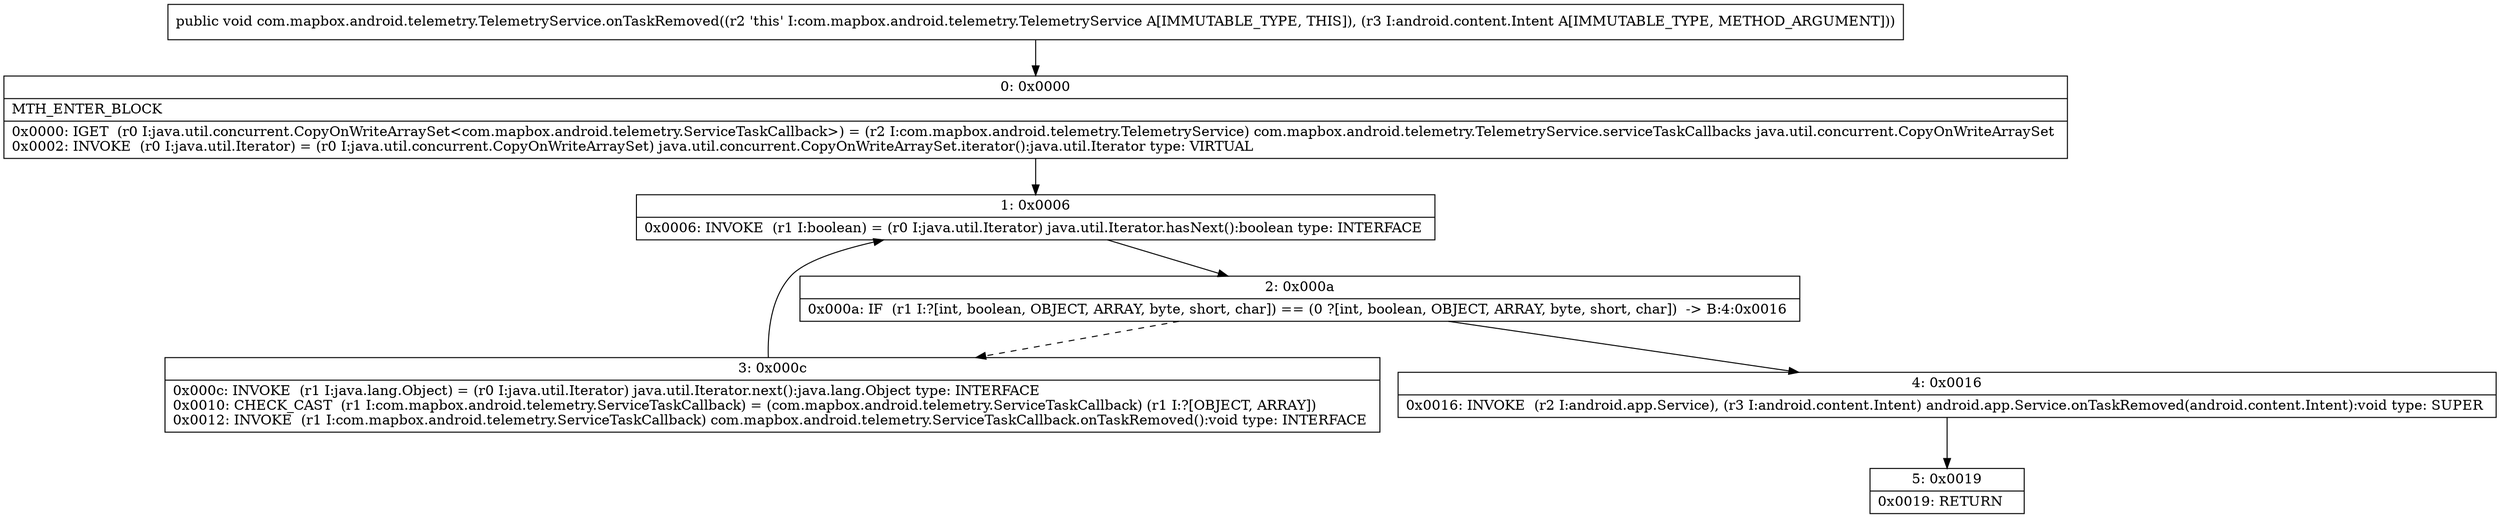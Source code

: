 digraph "CFG forcom.mapbox.android.telemetry.TelemetryService.onTaskRemoved(Landroid\/content\/Intent;)V" {
Node_0 [shape=record,label="{0\:\ 0x0000|MTH_ENTER_BLOCK\l|0x0000: IGET  (r0 I:java.util.concurrent.CopyOnWriteArraySet\<com.mapbox.android.telemetry.ServiceTaskCallback\>) = (r2 I:com.mapbox.android.telemetry.TelemetryService) com.mapbox.android.telemetry.TelemetryService.serviceTaskCallbacks java.util.concurrent.CopyOnWriteArraySet \l0x0002: INVOKE  (r0 I:java.util.Iterator) = (r0 I:java.util.concurrent.CopyOnWriteArraySet) java.util.concurrent.CopyOnWriteArraySet.iterator():java.util.Iterator type: VIRTUAL \l}"];
Node_1 [shape=record,label="{1\:\ 0x0006|0x0006: INVOKE  (r1 I:boolean) = (r0 I:java.util.Iterator) java.util.Iterator.hasNext():boolean type: INTERFACE \l}"];
Node_2 [shape=record,label="{2\:\ 0x000a|0x000a: IF  (r1 I:?[int, boolean, OBJECT, ARRAY, byte, short, char]) == (0 ?[int, boolean, OBJECT, ARRAY, byte, short, char])  \-\> B:4:0x0016 \l}"];
Node_3 [shape=record,label="{3\:\ 0x000c|0x000c: INVOKE  (r1 I:java.lang.Object) = (r0 I:java.util.Iterator) java.util.Iterator.next():java.lang.Object type: INTERFACE \l0x0010: CHECK_CAST  (r1 I:com.mapbox.android.telemetry.ServiceTaskCallback) = (com.mapbox.android.telemetry.ServiceTaskCallback) (r1 I:?[OBJECT, ARRAY]) \l0x0012: INVOKE  (r1 I:com.mapbox.android.telemetry.ServiceTaskCallback) com.mapbox.android.telemetry.ServiceTaskCallback.onTaskRemoved():void type: INTERFACE \l}"];
Node_4 [shape=record,label="{4\:\ 0x0016|0x0016: INVOKE  (r2 I:android.app.Service), (r3 I:android.content.Intent) android.app.Service.onTaskRemoved(android.content.Intent):void type: SUPER \l}"];
Node_5 [shape=record,label="{5\:\ 0x0019|0x0019: RETURN   \l}"];
MethodNode[shape=record,label="{public void com.mapbox.android.telemetry.TelemetryService.onTaskRemoved((r2 'this' I:com.mapbox.android.telemetry.TelemetryService A[IMMUTABLE_TYPE, THIS]), (r3 I:android.content.Intent A[IMMUTABLE_TYPE, METHOD_ARGUMENT])) }"];
MethodNode -> Node_0;
Node_0 -> Node_1;
Node_1 -> Node_2;
Node_2 -> Node_3[style=dashed];
Node_2 -> Node_4;
Node_3 -> Node_1;
Node_4 -> Node_5;
}

